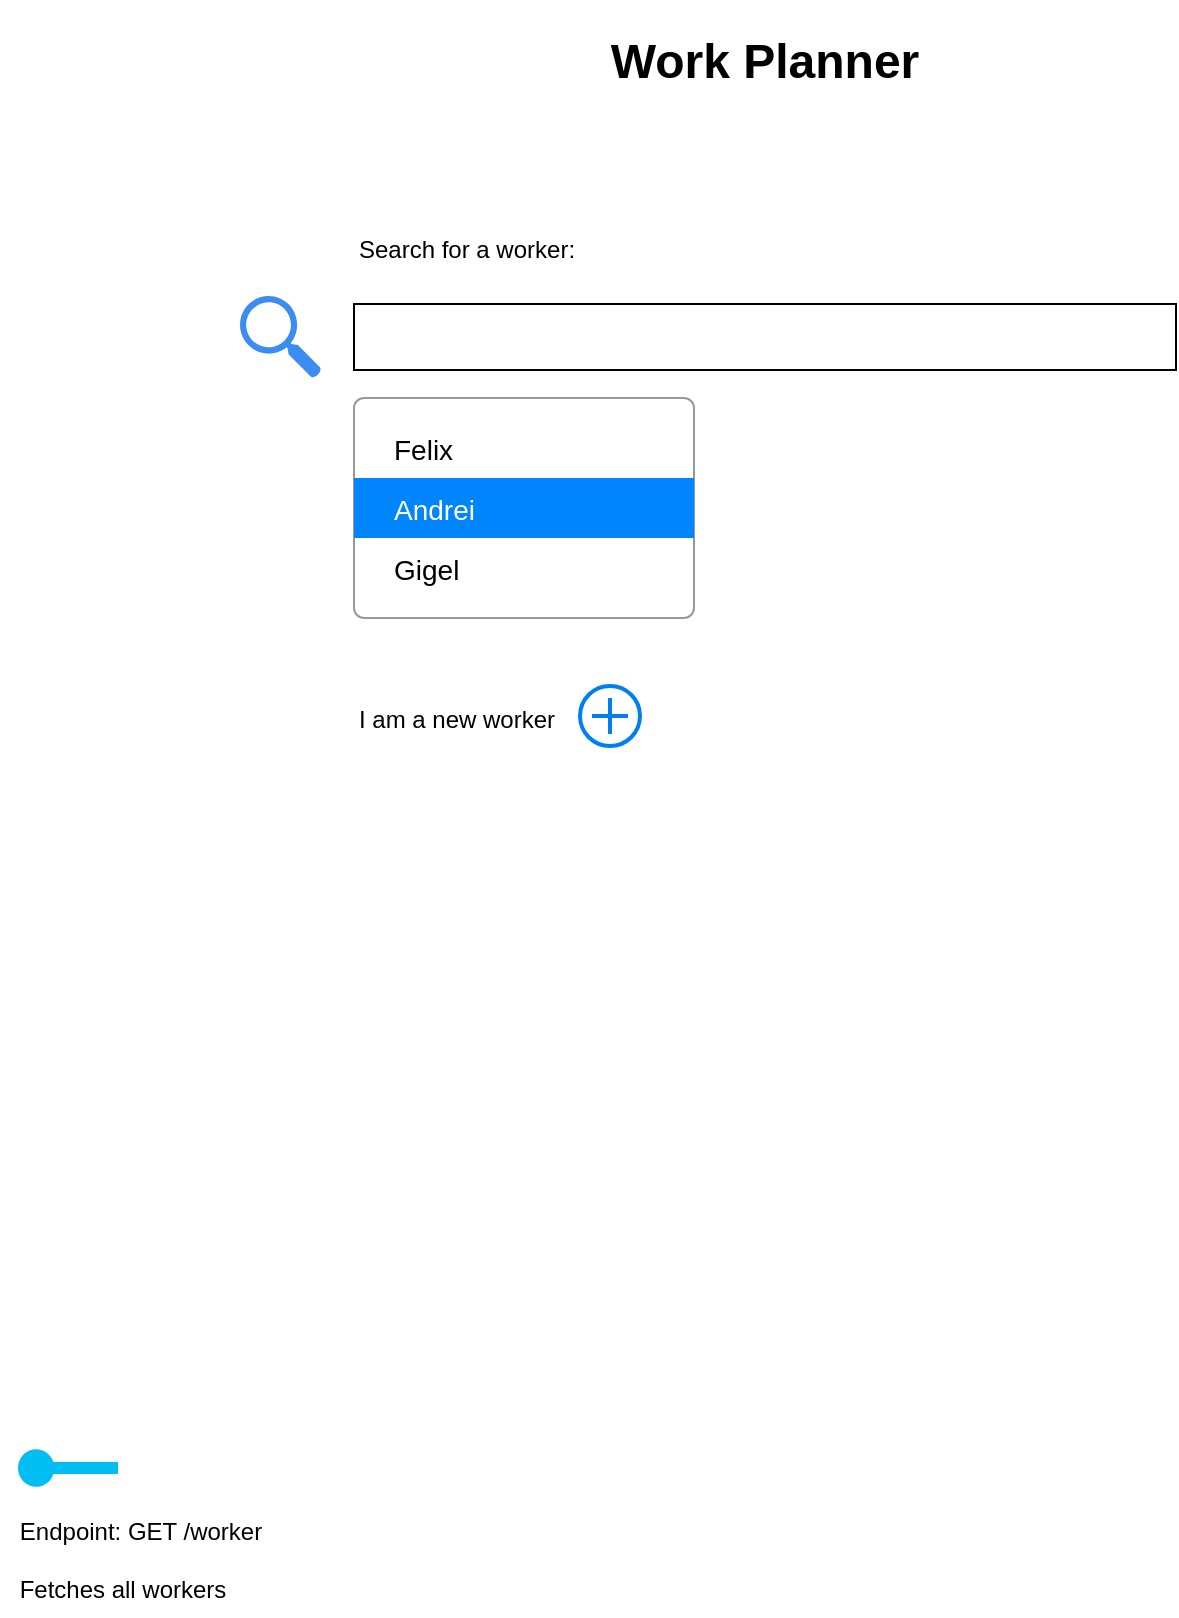 <mxfile version="20.0.4" type="device" pages="5"><diagram id="O8aIJI8aenVIhAp9Pqws" name="Home Page"><mxGraphModel dx="1238" dy="993" grid="0" gridSize="10" guides="1" tooltips="1" connect="1" arrows="1" fold="1" page="1" pageScale="1" pageWidth="827" pageHeight="1169" math="0" shadow="0"><root><mxCell id="0"/><mxCell id="1" parent="0"/><mxCell id="Wv6ZtVsr7M0tVntzDzRn-1" value="&lt;h1&gt;Work Planner&lt;/h1&gt;" style="text;html=1;strokeColor=none;fillColor=none;align=center;verticalAlign=middle;whiteSpace=wrap;rounded=0;" vertex="1" parent="1"><mxGeometry x="272" y="52" width="283" height="30" as="geometry"/></mxCell><mxCell id="Wv6ZtVsr7M0tVntzDzRn-2" value="" style="rounded=0;whiteSpace=wrap;html=1;" vertex="1" parent="1"><mxGeometry x="208" y="188" width="411" height="33" as="geometry"/></mxCell><mxCell id="Wv6ZtVsr7M0tVntzDzRn-3" value="" style="sketch=0;html=1;aspect=fixed;strokeColor=none;shadow=0;align=center;verticalAlign=top;fillColor=#3B8DF1;shape=mxgraph.gcp2.search" vertex="1" parent="1"><mxGeometry x="151" y="184" width="40.59" height="41" as="geometry"/></mxCell><mxCell id="Wv6ZtVsr7M0tVntzDzRn-4" value="Search for a worker:" style="text;html=1;align=center;verticalAlign=middle;resizable=0;points=[];autosize=1;strokeColor=none;fillColor=none;" vertex="1" parent="1"><mxGeometry x="201" y="148" width="126" height="26" as="geometry"/></mxCell><mxCell id="Wv6ZtVsr7M0tVntzDzRn-5" value="" style="html=1;shadow=0;dashed=0;shape=mxgraph.bootstrap.rrect;rSize=5;fillColor=#ffffff;strokeColor=#999999;" vertex="1" parent="1"><mxGeometry x="208" y="235" width="170" height="110" as="geometry"/></mxCell><mxCell id="Wv6ZtVsr7M0tVntzDzRn-6" value="Felix" style="fillColor=none;strokeColor=none;align=left;spacing=20;fontSize=14;" vertex="1" parent="Wv6ZtVsr7M0tVntzDzRn-5"><mxGeometry width="170" height="30" relative="1" as="geometry"><mxPoint y="10" as="offset"/></mxGeometry></mxCell><mxCell id="Wv6ZtVsr7M0tVntzDzRn-7" value="Andrei" style="fillColor=#0085FC;strokeColor=none;fontColor=#ffffff;align=left;spacing=20;fontSize=14;sketch=0;" vertex="1" parent="Wv6ZtVsr7M0tVntzDzRn-5"><mxGeometry width="170" height="30" relative="1" as="geometry"><mxPoint y="40" as="offset"/></mxGeometry></mxCell><mxCell id="Wv6ZtVsr7M0tVntzDzRn-8" value="Gigel" style="fillColor=none;strokeColor=none;align=left;spacing=20;fontSize=14;" vertex="1" parent="Wv6ZtVsr7M0tVntzDzRn-5"><mxGeometry width="170" height="30" relative="1" as="geometry"><mxPoint y="70" as="offset"/></mxGeometry></mxCell><mxCell id="Wv6ZtVsr7M0tVntzDzRn-10" value="" style="html=1;verticalLabelPosition=bottom;align=center;labelBackgroundColor=#ffffff;verticalAlign=top;strokeWidth=2;strokeColor=#0080F0;shadow=0;dashed=0;shape=mxgraph.ios7.icons.add;" vertex="1" parent="1"><mxGeometry x="321" y="379" width="30" height="30" as="geometry"/></mxCell><mxCell id="Wv6ZtVsr7M0tVntzDzRn-11" value="I am a new worker" style="text;html=1;align=center;verticalAlign=middle;resizable=0;points=[];autosize=1;strokeColor=none;fillColor=none;" vertex="1" parent="1"><mxGeometry x="201" y="383" width="116" height="26" as="geometry"/></mxCell><mxCell id="oMF5b0sWGnR4PeOxNmxo-1" value="" style="verticalLabelPosition=bottom;html=1;verticalAlign=top;align=center;strokeColor=none;fillColor=#00BEF2;shape=mxgraph.azure.service_endpoint;" vertex="1" parent="1"><mxGeometry x="40" y="760" width="50" height="20" as="geometry"/></mxCell><mxCell id="oMF5b0sWGnR4PeOxNmxo-2" value="Endpoint: GET /worker" style="text;html=1;align=center;verticalAlign=middle;resizable=0;points=[];autosize=1;strokeColor=none;fillColor=none;" vertex="1" parent="1"><mxGeometry x="31" y="789" width="139" height="26" as="geometry"/></mxCell><mxCell id="oMF5b0sWGnR4PeOxNmxo-3" value="Fetches all workers" style="text;html=1;align=center;verticalAlign=middle;resizable=0;points=[];autosize=1;strokeColor=none;fillColor=none;" vertex="1" parent="1"><mxGeometry x="31" y="818" width="121" height="26" as="geometry"/></mxCell></root></mxGraphModel></diagram><diagram id="4s0p8yhG_FgZTWLSunYA" name="Add Worker"><mxGraphModel dx="1238" dy="993" grid="0" gridSize="10" guides="1" tooltips="1" connect="1" arrows="1" fold="1" page="1" pageScale="1" pageWidth="827" pageHeight="1169" math="0" shadow="0"><root><mxCell id="0"/><mxCell id="1" parent="0"/><mxCell id="GEq-Y0VuUgmg2QJOHSoE-1" value="&lt;h1&gt;Add New Worker&lt;/h1&gt;" style="text;html=1;strokeColor=none;fillColor=none;align=center;verticalAlign=middle;whiteSpace=wrap;rounded=0;" vertex="1" parent="1"><mxGeometry x="272" y="45" width="283" height="30" as="geometry"/></mxCell><mxCell id="YBjkoQOj7oUKP8fborda-1" value="" style="rounded=0;whiteSpace=wrap;html=1;" vertex="1" parent="1"><mxGeometry x="271" y="162" width="284" height="32" as="geometry"/></mxCell><mxCell id="YBjkoQOj7oUKP8fborda-2" value="" style="rounded=0;whiteSpace=wrap;html=1;" vertex="1" parent="1"><mxGeometry x="271" y="252" width="284" height="32" as="geometry"/></mxCell><mxCell id="YBjkoQOj7oUKP8fborda-3" value="" style="rounded=0;whiteSpace=wrap;html=1;" vertex="1" parent="1"><mxGeometry x="271" y="332" width="284" height="32" as="geometry"/></mxCell><mxCell id="YBjkoQOj7oUKP8fborda-4" value="Worker Name:" style="text;html=1;align=center;verticalAlign=middle;resizable=0;points=[];autosize=1;strokeColor=none;fillColor=none;" vertex="1" parent="1"><mxGeometry x="144" y="168" width="95" height="26" as="geometry"/></mxCell><mxCell id="YBjkoQOj7oUKP8fborda-5" value="Password:" style="text;html=1;align=center;verticalAlign=middle;resizable=0;points=[];autosize=1;strokeColor=none;fillColor=none;" vertex="1" parent="1"><mxGeometry x="143" y="250" width="74" height="26" as="geometry"/></mxCell><mxCell id="YBjkoQOj7oUKP8fborda-6" value="Confirm Password:" style="text;html=1;align=center;verticalAlign=middle;resizable=0;points=[];autosize=1;strokeColor=none;fillColor=none;" vertex="1" parent="1"><mxGeometry x="132.5" y="332" width="119" height="26" as="geometry"/></mxCell><mxCell id="YBjkoQOj7oUKP8fborda-7" value="Submit" style="rounded=1;fillColor=#0057D8;strokeColor=none;html=1;fontColor=#ffffff;align=center;verticalAlign=middle;fontStyle=0;fontSize=12;sketch=0;" vertex="1" parent="1"><mxGeometry x="469" y="416" width="86" height="33" as="geometry"/></mxCell><mxCell id="YBjkoQOj7oUKP8fborda-8" value="Cancel" style="rounded=1;align=center;fillColor=#F1F2F4;strokeColor=none;html=1;fontColor=#596780;fontSize=12;sketch=0;" vertex="1" parent="1"><mxGeometry x="385" y="416" width="55" height="33" as="geometry"/></mxCell><mxCell id="YBjkoQOj7oUKP8fborda-9" value="" style="html=1;shadow=0;dashed=0;shape=mxgraph.atlassian.close;fillColor=#BA3200;strokeColor=none;html=1;sketch=0;" vertex="1" parent="1"><mxGeometry x="360" y="425" width="14" height="14" as="geometry"/></mxCell><mxCell id="CUB4zSi95Mjd7YXPC5_E-1" value="" style="verticalLabelPosition=bottom;html=1;verticalAlign=top;align=center;strokeColor=none;fillColor=#00BEF2;shape=mxgraph.azure.service_endpoint;" vertex="1" parent="1"><mxGeometry x="43" y="537" width="50" height="20" as="geometry"/></mxCell><mxCell id="CUB4zSi95Mjd7YXPC5_E-2" value="Endpoint: POST /register" style="text;html=1;align=center;verticalAlign=middle;resizable=0;points=[];autosize=1;strokeColor=none;fillColor=none;" vertex="1" parent="1"><mxGeometry x="33" y="566" width="151" height="26" as="geometry"/></mxCell><mxCell id="CUB4zSi95Mjd7YXPC5_E-3" value="Create a new Worker" style="text;html=1;align=center;verticalAlign=middle;resizable=0;points=[];autosize=1;strokeColor=none;fillColor=none;" vertex="1" parent="1"><mxGeometry x="34" y="595" width="131" height="26" as="geometry"/></mxCell><mxCell id="CUB4zSi95Mjd7YXPC5_E-4" value="" style="dashed=0;outlineConnect=0;html=1;align=center;labelPosition=center;verticalLabelPosition=bottom;verticalAlign=top;shape=mxgraph.webicons.json;gradientColor=#DFDEDE" vertex="1" parent="1"><mxGeometry x="40" y="625" width="66" height="64" as="geometry"/></mxCell><mxCell id="CUB4zSi95Mjd7YXPC5_E-5" value="{&lt;br&gt;&quot;name&quot;&lt;br&gt;&quot;password&quot;&lt;br&gt;}" style="text;html=1;align=center;verticalAlign=middle;resizable=0;points=[];autosize=1;strokeColor=none;fillColor=none;" vertex="1" parent="1"><mxGeometry x="115" y="625" width="78" height="68" as="geometry"/></mxCell></root></mxGraphModel></diagram><diagram id="qDTN2x2utrVC7CYU1NZd" name="Login"><mxGraphModel dx="1238" dy="993" grid="0" gridSize="10" guides="1" tooltips="1" connect="1" arrows="1" fold="1" page="1" pageScale="1" pageWidth="827" pageHeight="1169" math="0" shadow="0"><root><mxCell id="0"/><mxCell id="1" parent="0"/><mxCell id="NrNxnD65XcUt9QfkC4Ko-1" value="&lt;h1&gt;Login&lt;/h1&gt;" style="text;html=1;strokeColor=none;fillColor=none;align=center;verticalAlign=middle;whiteSpace=wrap;rounded=0;" vertex="1" parent="1"><mxGeometry x="272" y="45" width="283" height="30" as="geometry"/></mxCell><mxCell id="I8ipBgZOmUOXTpUdZcKV-2" value="" style="rounded=0;whiteSpace=wrap;html=1;" vertex="1" parent="1"><mxGeometry x="271" y="252" width="284" height="32" as="geometry"/></mxCell><mxCell id="I8ipBgZOmUOXTpUdZcKV-3" value="Worker Name:" style="text;html=1;align=center;verticalAlign=middle;resizable=0;points=[];autosize=1;strokeColor=none;fillColor=none;" vertex="1" parent="1"><mxGeometry x="144" y="168" width="95" height="26" as="geometry"/></mxCell><mxCell id="I8ipBgZOmUOXTpUdZcKV-4" value="Password:" style="text;html=1;align=center;verticalAlign=middle;resizable=0;points=[];autosize=1;strokeColor=none;fillColor=none;" vertex="1" parent="1"><mxGeometry x="143" y="250" width="74" height="26" as="geometry"/></mxCell><mxCell id="I8ipBgZOmUOXTpUdZcKV-6" style="edgeStyle=orthogonalEdgeStyle;rounded=0;orthogonalLoop=1;jettySize=auto;html=1;" edge="1" parent="1" source="I8ipBgZOmUOXTpUdZcKV-5"><mxGeometry relative="1" as="geometry"><mxPoint x="560" y="181" as="targetPoint"/></mxGeometry></mxCell><mxCell id="I8ipBgZOmUOXTpUdZcKV-5" value="Felix" style="rounded=1;fillColor=#0057D8;strokeColor=none;html=1;fontColor=#ffffff;align=center;verticalAlign=middle;fontStyle=0;fontSize=12;sketch=0;" vertex="1" parent="1"><mxGeometry x="272" y="164.5" width="86" height="33" as="geometry"/></mxCell><mxCell id="I8ipBgZOmUOXTpUdZcKV-7" value="Selected from Home Page" style="text;html=1;align=center;verticalAlign=middle;resizable=0;points=[];autosize=1;strokeColor=none;fillColor=none;" vertex="1" parent="1"><mxGeometry x="571" y="168" width="159" height="26" as="geometry"/></mxCell><mxCell id="A-evbb39V_PE_g86szpT-1" value="Submit" style="rounded=1;fillColor=#0057D8;strokeColor=none;html=1;fontColor=#ffffff;align=center;verticalAlign=middle;fontStyle=0;fontSize=12;sketch=0;" vertex="1" parent="1"><mxGeometry x="469" y="326" width="86" height="33" as="geometry"/></mxCell><mxCell id="A-evbb39V_PE_g86szpT-2" value="Cancel" style="rounded=1;align=center;fillColor=#F1F2F4;strokeColor=none;html=1;fontColor=#596780;fontSize=12;sketch=0;" vertex="1" parent="1"><mxGeometry x="385" y="326" width="55" height="33" as="geometry"/></mxCell><mxCell id="A-evbb39V_PE_g86szpT-3" value="" style="html=1;shadow=0;dashed=0;shape=mxgraph.atlassian.close;fillColor=#BA3200;strokeColor=none;html=1;sketch=0;" vertex="1" parent="1"><mxGeometry x="360" y="335" width="14" height="14" as="geometry"/></mxCell><mxCell id="U6Fw4KwaKVHEfHMkPRWW-1" value="" style="verticalLabelPosition=bottom;html=1;verticalAlign=top;align=center;strokeColor=none;fillColor=#00BEF2;shape=mxgraph.azure.service_endpoint;" vertex="1" parent="1"><mxGeometry x="43" y="537" width="50" height="20" as="geometry"/></mxCell><mxCell id="U6Fw4KwaKVHEfHMkPRWW-2" value="Endpoint: POST /login" style="text;html=1;align=center;verticalAlign=middle;resizable=0;points=[];autosize=1;strokeColor=none;fillColor=none;" vertex="1" parent="1"><mxGeometry x="40" y="566" width="137" height="26" as="geometry"/></mxCell><mxCell id="U6Fw4KwaKVHEfHMkPRWW-3" value="Logs in a Worker" style="text;html=1;align=center;verticalAlign=middle;resizable=0;points=[];autosize=1;strokeColor=none;fillColor=none;" vertex="1" parent="1"><mxGeometry x="40" y="595" width="109" height="26" as="geometry"/></mxCell><mxCell id="U6Fw4KwaKVHEfHMkPRWW-4" value="" style="dashed=0;outlineConnect=0;html=1;align=center;labelPosition=center;verticalLabelPosition=bottom;verticalAlign=top;shape=mxgraph.webicons.json;gradientColor=#DFDEDE" vertex="1" parent="1"><mxGeometry x="40" y="625" width="66" height="64" as="geometry"/></mxCell><mxCell id="U6Fw4KwaKVHEfHMkPRWW-5" value="{&lt;br&gt;&quot;worker_id&quot;&lt;br&gt;&quot;password&quot;&lt;br&gt;}" style="text;html=1;align=center;verticalAlign=middle;resizable=0;points=[];autosize=1;strokeColor=none;fillColor=none;" vertex="1" parent="1"><mxGeometry x="115" y="625" width="79" height="68" as="geometry"/></mxCell></root></mxGraphModel></diagram><diagram id="yTdWl0MQbjzuyHqNiDGE" name="Planner"><mxGraphModel dx="2065" dy="993" grid="0" gridSize="10" guides="1" tooltips="1" connect="1" arrows="1" fold="1" page="1" pageScale="1" pageWidth="827" pageHeight="1169" math="0" shadow="0"><root><mxCell id="0"/><mxCell id="1" parent="0"/><mxCell id="m32CkfhmFBJB2r7jBQ8_-1" value="&lt;h1&gt;Work Planner&lt;/h1&gt;" style="text;html=1;strokeColor=none;fillColor=none;align=center;verticalAlign=middle;whiteSpace=wrap;rounded=0;" vertex="1" parent="1"><mxGeometry x="272" y="45" width="283" height="30" as="geometry"/></mxCell><mxCell id="m32CkfhmFBJB2r7jBQ8_-2" value="Monday" style="swimlane;fillColor=none;" vertex="1" parent="1"><mxGeometry x="-133" y="217" width="200" height="657" as="geometry"/></mxCell><mxCell id="m32CkfhmFBJB2r7jBQ8_-3" value="Cannot Add" style="whiteSpace=wrap;html=1;aspect=fixed;" vertex="1" parent="m32CkfhmFBJB2r7jBQ8_-2"><mxGeometry x="13" y="40" width="170" height="170" as="geometry"/></mxCell><mxCell id="m32CkfhmFBJB2r7jBQ8_-4" value="Existing Shift" style="whiteSpace=wrap;html=1;aspect=fixed;fillColor=#d5e8d4;strokeColor=#82b366;" vertex="1" parent="m32CkfhmFBJB2r7jBQ8_-2"><mxGeometry x="15" y="232" width="170" height="170" as="geometry"/></mxCell><mxCell id="m32CkfhmFBJB2r7jBQ8_-5" value="Cannot Add" style="whiteSpace=wrap;html=1;aspect=fixed;fillColor=none;" vertex="1" parent="m32CkfhmFBJB2r7jBQ8_-2"><mxGeometry x="15" y="434" width="170" height="170" as="geometry"/></mxCell><mxCell id="m32CkfhmFBJB2r7jBQ8_-6" value="00" style="text;html=1;align=center;verticalAlign=middle;resizable=0;points=[];autosize=1;strokeColor=none;fillColor=none;" vertex="1" parent="m32CkfhmFBJB2r7jBQ8_-2"><mxGeometry x="84.5" y="18" width="31" height="26" as="geometry"/></mxCell><mxCell id="m32CkfhmFBJB2r7jBQ8_-7" value="08" style="text;html=1;align=center;verticalAlign=middle;resizable=0;points=[];autosize=1;strokeColor=none;fillColor=none;" vertex="1" parent="m32CkfhmFBJB2r7jBQ8_-2"><mxGeometry x="84.5" y="208" width="31" height="26" as="geometry"/></mxCell><mxCell id="m32CkfhmFBJB2r7jBQ8_-8" value="16" style="text;html=1;align=center;verticalAlign=middle;resizable=0;points=[];autosize=1;strokeColor=none;fillColor=none;" vertex="1" parent="m32CkfhmFBJB2r7jBQ8_-2"><mxGeometry x="84.5" y="405" width="31" height="26" as="geometry"/></mxCell><mxCell id="m32CkfhmFBJB2r7jBQ8_-9" value="24" style="text;html=1;align=center;verticalAlign=middle;resizable=0;points=[];autosize=1;strokeColor=none;fillColor=none;" vertex="1" parent="m32CkfhmFBJB2r7jBQ8_-2"><mxGeometry x="84.5" y="613" width="31" height="26" as="geometry"/></mxCell><mxCell id="7IidJYKOYLx-BYTl5T75-3" value="" style="verticalLabelPosition=bottom;verticalAlign=top;html=1;shadow=0;dashed=0;strokeWidth=1;shape=mxgraph.ios.iDeleteIcon;fillColor=#e8878E;fillColor2=#BD1421;strokeColor=#ffffff;sketch=0;" vertex="1" parent="m32CkfhmFBJB2r7jBQ8_-2"><mxGeometry x="157" y="376" width="15" height="15" as="geometry"/></mxCell><mxCell id="7IidJYKOYLx-BYTl5T75-4" value="Delete" style="text;html=1;align=center;verticalAlign=middle;resizable=0;points=[];autosize=1;strokeColor=none;fillColor=none;" vertex="1" parent="m32CkfhmFBJB2r7jBQ8_-2"><mxGeometry x="98" y="370.5" width="53" height="26" as="geometry"/></mxCell><mxCell id="tKCZzBTa8fWrL13ilmec-7" value="Edit Existing Shift" style="html=1;verticalLabelPosition=bottom;align=center;labelBackgroundColor=#ffffff;verticalAlign=top;strokeWidth=2;strokeColor=#0080F0;shadow=0;dashed=0;shape=mxgraph.ios7.icons.edit;fillColor=none;" vertex="1" parent="m32CkfhmFBJB2r7jBQ8_-2"><mxGeometry x="86.1" y="141" width="29.4" height="29.4" as="geometry"/></mxCell><mxCell id="tKCZzBTa8fWrL13ilmec-8" value="Edit Existing Shift" style="html=1;verticalLabelPosition=bottom;align=center;labelBackgroundColor=#ffffff;verticalAlign=top;strokeWidth=2;strokeColor=#0080F0;shadow=0;dashed=0;shape=mxgraph.ios7.icons.edit;fillColor=none;" vertex="1" parent="m32CkfhmFBJB2r7jBQ8_-2"><mxGeometry x="86.1" y="539" width="29.4" height="29.4" as="geometry"/></mxCell><mxCell id="m32CkfhmFBJB2r7jBQ8_-10" value="Tuesday" style="swimlane;fillColor=none;" vertex="1" parent="1"><mxGeometry x="92" y="217" width="200" height="657" as="geometry"/></mxCell><mxCell id="m32CkfhmFBJB2r7jBQ8_-11" value="" style="whiteSpace=wrap;html=1;aspect=fixed;fillColor=none;" vertex="1" parent="m32CkfhmFBJB2r7jBQ8_-10"><mxGeometry x="13" y="40" width="170" height="170" as="geometry"/></mxCell><mxCell id="m32CkfhmFBJB2r7jBQ8_-12" value="" style="whiteSpace=wrap;html=1;aspect=fixed;fillColor=none;" vertex="1" parent="m32CkfhmFBJB2r7jBQ8_-10"><mxGeometry x="15" y="232" width="170" height="170" as="geometry"/></mxCell><mxCell id="m32CkfhmFBJB2r7jBQ8_-13" value="" style="whiteSpace=wrap;html=1;aspect=fixed;fillColor=none;" vertex="1" parent="m32CkfhmFBJB2r7jBQ8_-10"><mxGeometry x="15" y="434" width="170" height="170" as="geometry"/></mxCell><mxCell id="m32CkfhmFBJB2r7jBQ8_-14" value="00" style="text;html=1;align=center;verticalAlign=middle;resizable=0;points=[];autosize=1;strokeColor=none;fillColor=none;" vertex="1" parent="m32CkfhmFBJB2r7jBQ8_-10"><mxGeometry x="84.5" y="18" width="31" height="26" as="geometry"/></mxCell><mxCell id="m32CkfhmFBJB2r7jBQ8_-15" value="08" style="text;html=1;align=center;verticalAlign=middle;resizable=0;points=[];autosize=1;strokeColor=none;fillColor=none;" vertex="1" parent="m32CkfhmFBJB2r7jBQ8_-10"><mxGeometry x="84.5" y="208" width="31" height="26" as="geometry"/></mxCell><mxCell id="m32CkfhmFBJB2r7jBQ8_-16" value="16" style="text;html=1;align=center;verticalAlign=middle;resizable=0;points=[];autosize=1;strokeColor=none;fillColor=none;" vertex="1" parent="m32CkfhmFBJB2r7jBQ8_-10"><mxGeometry x="84.5" y="405" width="31" height="26" as="geometry"/></mxCell><mxCell id="m32CkfhmFBJB2r7jBQ8_-17" value="24" style="text;html=1;align=center;verticalAlign=middle;resizable=0;points=[];autosize=1;strokeColor=none;fillColor=none;" vertex="1" parent="m32CkfhmFBJB2r7jBQ8_-10"><mxGeometry x="84.5" y="613" width="31" height="26" as="geometry"/></mxCell><mxCell id="7IidJYKOYLx-BYTl5T75-5" value="Add Shift" style="html=1;verticalLabelPosition=bottom;align=center;labelBackgroundColor=#ffffff;verticalAlign=top;strokeWidth=2;strokeColor=#0080F0;shadow=0;dashed=0;shape=mxgraph.ios7.icons.add;fillColor=none;" vertex="1" parent="m32CkfhmFBJB2r7jBQ8_-10"><mxGeometry x="83" y="101" width="30" height="30" as="geometry"/></mxCell><mxCell id="7IidJYKOYLx-BYTl5T75-6" value="Add Shift" style="html=1;verticalLabelPosition=bottom;align=center;labelBackgroundColor=#ffffff;verticalAlign=top;strokeWidth=2;strokeColor=#0080F0;shadow=0;dashed=0;shape=mxgraph.ios7.icons.add;fillColor=none;" vertex="1" parent="m32CkfhmFBJB2r7jBQ8_-10"><mxGeometry x="85.5" y="294" width="30" height="30" as="geometry"/></mxCell><mxCell id="7IidJYKOYLx-BYTl5T75-7" value="Add Shift" style="html=1;verticalLabelPosition=bottom;align=center;labelBackgroundColor=#ffffff;verticalAlign=top;strokeWidth=2;strokeColor=#0080F0;shadow=0;dashed=0;shape=mxgraph.ios7.icons.add;fillColor=none;" vertex="1" parent="m32CkfhmFBJB2r7jBQ8_-10"><mxGeometry x="85" y="504" width="30" height="30" as="geometry"/></mxCell><mxCell id="m32CkfhmFBJB2r7jBQ8_-18" value="Wednesday" style="swimlane;fillColor=none;" vertex="1" parent="1"><mxGeometry x="314" y="215" width="200" height="657" as="geometry"/></mxCell><mxCell id="m32CkfhmFBJB2r7jBQ8_-19" value="" style="whiteSpace=wrap;html=1;aspect=fixed;fillColor=none;" vertex="1" parent="m32CkfhmFBJB2r7jBQ8_-18"><mxGeometry x="13" y="40" width="170" height="170" as="geometry"/></mxCell><mxCell id="m32CkfhmFBJB2r7jBQ8_-20" value="" style="whiteSpace=wrap;html=1;aspect=fixed;fillColor=none;" vertex="1" parent="m32CkfhmFBJB2r7jBQ8_-18"><mxGeometry x="15" y="232" width="170" height="170" as="geometry"/></mxCell><mxCell id="m32CkfhmFBJB2r7jBQ8_-21" value="" style="whiteSpace=wrap;html=1;aspect=fixed;fillColor=none;" vertex="1" parent="m32CkfhmFBJB2r7jBQ8_-18"><mxGeometry x="15" y="434" width="170" height="170" as="geometry"/></mxCell><mxCell id="m32CkfhmFBJB2r7jBQ8_-22" value="00" style="text;html=1;align=center;verticalAlign=middle;resizable=0;points=[];autosize=1;strokeColor=none;fillColor=none;" vertex="1" parent="m32CkfhmFBJB2r7jBQ8_-18"><mxGeometry x="84.5" y="18" width="31" height="26" as="geometry"/></mxCell><mxCell id="m32CkfhmFBJB2r7jBQ8_-23" value="08" style="text;html=1;align=center;verticalAlign=middle;resizable=0;points=[];autosize=1;strokeColor=none;fillColor=none;" vertex="1" parent="m32CkfhmFBJB2r7jBQ8_-18"><mxGeometry x="84.5" y="208" width="31" height="26" as="geometry"/></mxCell><mxCell id="m32CkfhmFBJB2r7jBQ8_-24" value="16" style="text;html=1;align=center;verticalAlign=middle;resizable=0;points=[];autosize=1;strokeColor=none;fillColor=none;" vertex="1" parent="m32CkfhmFBJB2r7jBQ8_-18"><mxGeometry x="84.5" y="405" width="31" height="26" as="geometry"/></mxCell><mxCell id="m32CkfhmFBJB2r7jBQ8_-25" value="24" style="text;html=1;align=center;verticalAlign=middle;resizable=0;points=[];autosize=1;strokeColor=none;fillColor=none;" vertex="1" parent="m32CkfhmFBJB2r7jBQ8_-18"><mxGeometry x="84.5" y="613" width="31" height="26" as="geometry"/></mxCell><mxCell id="7IidJYKOYLx-BYTl5T75-8" value="Add Shift" style="html=1;verticalLabelPosition=bottom;align=center;labelBackgroundColor=#ffffff;verticalAlign=top;strokeWidth=2;strokeColor=#0080F0;shadow=0;dashed=0;shape=mxgraph.ios7.icons.add;fillColor=none;" vertex="1" parent="m32CkfhmFBJB2r7jBQ8_-18"><mxGeometry x="85" y="102" width="30" height="30" as="geometry"/></mxCell><mxCell id="7IidJYKOYLx-BYTl5T75-9" value="Add Shift" style="html=1;verticalLabelPosition=bottom;align=center;labelBackgroundColor=#ffffff;verticalAlign=top;strokeWidth=2;strokeColor=#0080F0;shadow=0;dashed=0;shape=mxgraph.ios7.icons.add;fillColor=none;" vertex="1" parent="m32CkfhmFBJB2r7jBQ8_-18"><mxGeometry x="85" y="291" width="30" height="30" as="geometry"/></mxCell><mxCell id="7IidJYKOYLx-BYTl5T75-10" value="Add Shift" style="html=1;verticalLabelPosition=bottom;align=center;labelBackgroundColor=#ffffff;verticalAlign=top;strokeWidth=2;strokeColor=#0080F0;shadow=0;dashed=0;shape=mxgraph.ios7.icons.add;fillColor=none;" vertex="1" parent="m32CkfhmFBJB2r7jBQ8_-18"><mxGeometry x="85" y="507" width="30" height="30" as="geometry"/></mxCell><mxCell id="m32CkfhmFBJB2r7jBQ8_-26" value="Thursday" style="swimlane;fillColor=none;" vertex="1" parent="1"><mxGeometry x="536" y="215" width="200" height="657" as="geometry"/></mxCell><mxCell id="m32CkfhmFBJB2r7jBQ8_-27" value="" style="whiteSpace=wrap;html=1;aspect=fixed;fillColor=none;" vertex="1" parent="m32CkfhmFBJB2r7jBQ8_-26"><mxGeometry x="13" y="40" width="170" height="170" as="geometry"/></mxCell><mxCell id="m32CkfhmFBJB2r7jBQ8_-28" value="" style="whiteSpace=wrap;html=1;aspect=fixed;fillColor=none;" vertex="1" parent="m32CkfhmFBJB2r7jBQ8_-26"><mxGeometry x="15" y="232" width="170" height="170" as="geometry"/></mxCell><mxCell id="m32CkfhmFBJB2r7jBQ8_-29" value="" style="whiteSpace=wrap;html=1;aspect=fixed;fillColor=none;" vertex="1" parent="m32CkfhmFBJB2r7jBQ8_-26"><mxGeometry x="15" y="434" width="170" height="170" as="geometry"/></mxCell><mxCell id="m32CkfhmFBJB2r7jBQ8_-30" value="00" style="text;html=1;align=center;verticalAlign=middle;resizable=0;points=[];autosize=1;strokeColor=none;fillColor=none;" vertex="1" parent="m32CkfhmFBJB2r7jBQ8_-26"><mxGeometry x="84.5" y="18" width="31" height="26" as="geometry"/></mxCell><mxCell id="m32CkfhmFBJB2r7jBQ8_-31" value="08" style="text;html=1;align=center;verticalAlign=middle;resizable=0;points=[];autosize=1;strokeColor=none;fillColor=none;" vertex="1" parent="m32CkfhmFBJB2r7jBQ8_-26"><mxGeometry x="84.5" y="208" width="31" height="26" as="geometry"/></mxCell><mxCell id="m32CkfhmFBJB2r7jBQ8_-32" value="16" style="text;html=1;align=center;verticalAlign=middle;resizable=0;points=[];autosize=1;strokeColor=none;fillColor=none;" vertex="1" parent="m32CkfhmFBJB2r7jBQ8_-26"><mxGeometry x="84.5" y="405" width="31" height="26" as="geometry"/></mxCell><mxCell id="m32CkfhmFBJB2r7jBQ8_-33" value="24" style="text;html=1;align=center;verticalAlign=middle;resizable=0;points=[];autosize=1;strokeColor=none;fillColor=none;" vertex="1" parent="m32CkfhmFBJB2r7jBQ8_-26"><mxGeometry x="84.5" y="613" width="31" height="26" as="geometry"/></mxCell><mxCell id="7IidJYKOYLx-BYTl5T75-11" value="Add Shift" style="html=1;verticalLabelPosition=bottom;align=center;labelBackgroundColor=#ffffff;verticalAlign=top;strokeWidth=2;strokeColor=#0080F0;shadow=0;dashed=0;shape=mxgraph.ios7.icons.add;fillColor=none;" vertex="1" parent="m32CkfhmFBJB2r7jBQ8_-26"><mxGeometry x="85" y="101" width="30" height="30" as="geometry"/></mxCell><mxCell id="7IidJYKOYLx-BYTl5T75-12" value="Add Shift" style="html=1;verticalLabelPosition=bottom;align=center;labelBackgroundColor=#ffffff;verticalAlign=top;strokeWidth=2;strokeColor=#0080F0;shadow=0;dashed=0;shape=mxgraph.ios7.icons.add;fillColor=none;" vertex="1" parent="m32CkfhmFBJB2r7jBQ8_-26"><mxGeometry x="85.5" y="292" width="30" height="30" as="geometry"/></mxCell><mxCell id="7IidJYKOYLx-BYTl5T75-13" value="Add Shift" style="html=1;verticalLabelPosition=bottom;align=center;labelBackgroundColor=#ffffff;verticalAlign=top;strokeWidth=2;strokeColor=#0080F0;shadow=0;dashed=0;shape=mxgraph.ios7.icons.add;fillColor=none;" vertex="1" parent="m32CkfhmFBJB2r7jBQ8_-26"><mxGeometry x="83" y="504" width="30" height="30" as="geometry"/></mxCell><mxCell id="m32CkfhmFBJB2r7jBQ8_-34" value="Friday" style="swimlane;fillColor=none;" vertex="1" parent="1"><mxGeometry x="758" y="213" width="200" height="657" as="geometry"/></mxCell><mxCell id="m32CkfhmFBJB2r7jBQ8_-35" value="" style="whiteSpace=wrap;html=1;aspect=fixed;fillColor=none;" vertex="1" parent="m32CkfhmFBJB2r7jBQ8_-34"><mxGeometry x="13" y="40" width="170" height="170" as="geometry"/></mxCell><mxCell id="m32CkfhmFBJB2r7jBQ8_-36" value="" style="whiteSpace=wrap;html=1;aspect=fixed;fillColor=none;" vertex="1" parent="m32CkfhmFBJB2r7jBQ8_-34"><mxGeometry x="15" y="232" width="170" height="170" as="geometry"/></mxCell><mxCell id="m32CkfhmFBJB2r7jBQ8_-37" value="" style="whiteSpace=wrap;html=1;aspect=fixed;fillColor=none;" vertex="1" parent="m32CkfhmFBJB2r7jBQ8_-34"><mxGeometry x="15" y="434" width="170" height="170" as="geometry"/></mxCell><mxCell id="m32CkfhmFBJB2r7jBQ8_-38" value="00" style="text;html=1;align=center;verticalAlign=middle;resizable=0;points=[];autosize=1;strokeColor=none;fillColor=none;" vertex="1" parent="m32CkfhmFBJB2r7jBQ8_-34"><mxGeometry x="84.5" y="18" width="31" height="26" as="geometry"/></mxCell><mxCell id="m32CkfhmFBJB2r7jBQ8_-39" value="08" style="text;html=1;align=center;verticalAlign=middle;resizable=0;points=[];autosize=1;strokeColor=none;fillColor=none;" vertex="1" parent="m32CkfhmFBJB2r7jBQ8_-34"><mxGeometry x="84.5" y="208" width="31" height="26" as="geometry"/></mxCell><mxCell id="m32CkfhmFBJB2r7jBQ8_-40" value="16" style="text;html=1;align=center;verticalAlign=middle;resizable=0;points=[];autosize=1;strokeColor=none;fillColor=none;" vertex="1" parent="m32CkfhmFBJB2r7jBQ8_-34"><mxGeometry x="84.5" y="405" width="31" height="26" as="geometry"/></mxCell><mxCell id="m32CkfhmFBJB2r7jBQ8_-41" value="24" style="text;html=1;align=center;verticalAlign=middle;resizable=0;points=[];autosize=1;strokeColor=none;fillColor=none;" vertex="1" parent="m32CkfhmFBJB2r7jBQ8_-34"><mxGeometry x="84.5" y="613" width="31" height="26" as="geometry"/></mxCell><mxCell id="7IidJYKOYLx-BYTl5T75-14" value="Add Shift" style="html=1;verticalLabelPosition=bottom;align=center;labelBackgroundColor=#ffffff;verticalAlign=top;strokeWidth=2;strokeColor=#0080F0;shadow=0;dashed=0;shape=mxgraph.ios7.icons.add;fillColor=none;" vertex="1" parent="m32CkfhmFBJB2r7jBQ8_-34"><mxGeometry x="83" y="97" width="30" height="30" as="geometry"/></mxCell><mxCell id="7IidJYKOYLx-BYTl5T75-15" value="Add Shift" style="html=1;verticalLabelPosition=bottom;align=center;labelBackgroundColor=#ffffff;verticalAlign=top;strokeWidth=2;strokeColor=#0080F0;shadow=0;dashed=0;shape=mxgraph.ios7.icons.add;fillColor=none;" vertex="1" parent="m32CkfhmFBJB2r7jBQ8_-34"><mxGeometry x="85" y="292" width="30" height="30" as="geometry"/></mxCell><mxCell id="7IidJYKOYLx-BYTl5T75-16" value="Add Shift" style="html=1;verticalLabelPosition=bottom;align=center;labelBackgroundColor=#ffffff;verticalAlign=top;strokeWidth=2;strokeColor=#0080F0;shadow=0;dashed=0;shape=mxgraph.ios7.icons.add;fillColor=none;" vertex="1" parent="m32CkfhmFBJB2r7jBQ8_-34"><mxGeometry x="85.5" y="497" width="30" height="30" as="geometry"/></mxCell><mxCell id="m32CkfhmFBJB2r7jBQ8_-42" value="Felix" style="rounded=1;fillColor=#0057D8;strokeColor=none;html=1;fontColor=#ffffff;align=center;verticalAlign=middle;fontStyle=0;fontSize=12;sketch=0;" vertex="1" parent="1"><mxGeometry x="-35" y="119.5" width="86" height="33" as="geometry"/></mxCell><mxCell id="m32CkfhmFBJB2r7jBQ8_-43" value="Worker Name:" style="text;html=1;align=center;verticalAlign=middle;resizable=0;points=[];autosize=1;strokeColor=none;fillColor=none;" vertex="1" parent="1"><mxGeometry x="-145" y="123" width="95" height="26" as="geometry"/></mxCell><mxCell id="hrTmMmdP2BCGLWaBag1j-1" value="" style="verticalLabelPosition=bottom;html=1;verticalAlign=top;align=center;strokeColor=none;fillColor=#00BEF2;shape=mxgraph.azure.service_endpoint;" vertex="1" parent="1"><mxGeometry x="-138" y="907" width="50" height="20" as="geometry"/></mxCell><mxCell id="hrTmMmdP2BCGLWaBag1j-2" value="Endpoint: GET /worker/:id/shift" style="text;html=1;align=center;verticalAlign=middle;resizable=0;points=[];autosize=1;strokeColor=none;fillColor=none;" vertex="1" parent="1"><mxGeometry x="-154" y="933" width="181" height="26" as="geometry"/></mxCell><mxCell id="hrTmMmdP2BCGLWaBag1j-3" value="Fetches all shifts for worker ID" style="text;html=1;align=center;verticalAlign=middle;resizable=0;points=[];autosize=1;strokeColor=none;fillColor=none;" vertex="1" parent="1"><mxGeometry x="-152.5" y="962" width="179" height="26" as="geometry"/></mxCell><mxCell id="UgUFgmhnGLOvHZvSsOa_-1" value="" style="verticalLabelPosition=bottom;html=1;verticalAlign=top;align=center;strokeColor=none;fillColor=#00BEF2;shape=mxgraph.azure.service_endpoint;" vertex="1" parent="1"><mxGeometry x="63" y="907" width="50" height="20" as="geometry"/></mxCell><mxCell id="UgUFgmhnGLOvHZvSsOa_-2" value="Endpoint: POST /worker/:id/shift" style="text;html=1;align=center;verticalAlign=middle;resizable=0;points=[];autosize=1;strokeColor=none;fillColor=none;" vertex="1" parent="1"><mxGeometry x="58" y="936" width="189" height="26" as="geometry"/></mxCell><mxCell id="UgUFgmhnGLOvHZvSsOa_-3" value="Adds a new shift for worker" style="text;html=1;align=center;verticalAlign=middle;resizable=0;points=[];autosize=1;strokeColor=none;fillColor=none;" vertex="1" parent="1"><mxGeometry x="60" y="962" width="163" height="26" as="geometry"/></mxCell><mxCell id="UgUFgmhnGLOvHZvSsOa_-4" value="" style="dashed=0;outlineConnect=0;html=1;align=center;labelPosition=center;verticalLabelPosition=bottom;verticalAlign=top;shape=mxgraph.webicons.json;gradientColor=#DFDEDE" vertex="1" parent="1"><mxGeometry x="60" y="995" width="66" height="64" as="geometry"/></mxCell><mxCell id="UgUFgmhnGLOvHZvSsOa_-5" value="{&lt;br&gt;&quot;day&quot;&lt;br&gt;&quot;time_slot&quot;&lt;br&gt;}" style="text;html=1;align=center;verticalAlign=middle;resizable=0;points=[];autosize=1;strokeColor=none;fillColor=none;" vertex="1" parent="1"><mxGeometry x="137" y="995" width="75" height="68" as="geometry"/></mxCell><mxCell id="tKCZzBTa8fWrL13ilmec-1" value="" style="verticalLabelPosition=bottom;html=1;verticalAlign=top;align=center;strokeColor=none;fillColor=#00BEF2;shape=mxgraph.azure.service_endpoint;" vertex="1" parent="1"><mxGeometry x="282" y="905" width="50" height="20" as="geometry"/></mxCell><mxCell id="tKCZzBTa8fWrL13ilmec-2" value="Endpoint: DELETE /worker/:id/shift/:id" style="text;html=1;align=center;verticalAlign=middle;resizable=0;points=[];autosize=1;strokeColor=none;fillColor=none;" vertex="1" parent="1"><mxGeometry x="270" y="936" width="219" height="26" as="geometry"/></mxCell><mxCell id="tKCZzBTa8fWrL13ilmec-3" value="Deletes the shit ID for that worker ID" style="text;html=1;align=center;verticalAlign=middle;resizable=0;points=[];autosize=1;strokeColor=none;fillColor=none;" vertex="1" parent="1"><mxGeometry x="272" y="959" width="211" height="26" as="geometry"/></mxCell><mxCell id="tKCZzBTa8fWrL13ilmec-9" value="" style="verticalLabelPosition=bottom;html=1;verticalAlign=top;align=center;strokeColor=none;fillColor=#00BEF2;shape=mxgraph.azure.service_endpoint;" vertex="1" parent="1"><mxGeometry x="527" y="902" width="50" height="20" as="geometry"/></mxCell><mxCell id="tKCZzBTa8fWrL13ilmec-10" value="Endpoint: PUT /worker/:id/shift/:id" style="text;html=1;align=center;verticalAlign=middle;resizable=0;points=[];autosize=1;strokeColor=none;fillColor=none;" vertex="1" parent="1"><mxGeometry x="519" y="931" width="196" height="26" as="geometry"/></mxCell><mxCell id="tKCZzBTa8fWrL13ilmec-11" value="Updates the time slot for a shift" style="text;html=1;align=center;verticalAlign=middle;resizable=0;points=[];autosize=1;strokeColor=none;fillColor=none;" vertex="1" parent="1"><mxGeometry x="519" y="957" width="183" height="26" as="geometry"/></mxCell><mxCell id="tKCZzBTa8fWrL13ilmec-12" value="" style="dashed=0;outlineConnect=0;html=1;align=center;labelPosition=center;verticalLabelPosition=bottom;verticalAlign=top;shape=mxgraph.webicons.json;gradientColor=#DFDEDE" vertex="1" parent="1"><mxGeometry x="524" y="990" width="66" height="64" as="geometry"/></mxCell><mxCell id="tKCZzBTa8fWrL13ilmec-13" value="{&lt;br&gt;&quot;day&quot;&lt;br&gt;&quot;time_slot&quot;&lt;br&gt;}" style="text;html=1;align=center;verticalAlign=middle;resizable=0;points=[];autosize=1;strokeColor=none;fillColor=none;" vertex="1" parent="1"><mxGeometry x="601" y="990" width="75" height="68" as="geometry"/></mxCell></root></mxGraphModel></diagram><diagram id="lcsfzCPGD8P0jC0AucCz" name="Data Model"><mxGraphModel dx="1238" dy="993" grid="0" gridSize="10" guides="1" tooltips="1" connect="1" arrows="1" fold="1" page="1" pageScale="1" pageWidth="827" pageHeight="1169" math="0" shadow="0"><root><mxCell id="0"/><mxCell id="1" parent="0"/><mxCell id="0XMkQ7ww2RvgFkuKxiEP-1" value="Worker" style="swimlane;fontStyle=0;childLayout=stackLayout;horizontal=1;startSize=26;fillColor=none;horizontalStack=0;resizeParent=1;resizeParentMax=0;resizeLast=0;collapsible=1;marginBottom=0;" vertex="1" parent="1"><mxGeometry x="50" y="132" width="140" height="104" as="geometry"/></mxCell><mxCell id="0XMkQ7ww2RvgFkuKxiEP-2" value="+ id: int" style="text;strokeColor=none;fillColor=none;align=left;verticalAlign=top;spacingLeft=4;spacingRight=4;overflow=hidden;rotatable=0;points=[[0,0.5],[1,0.5]];portConstraint=eastwest;" vertex="1" parent="0XMkQ7ww2RvgFkuKxiEP-1"><mxGeometry y="26" width="140" height="26" as="geometry"/></mxCell><mxCell id="0XMkQ7ww2RvgFkuKxiEP-3" value="+ name: varchar(255)" style="text;strokeColor=none;fillColor=none;align=left;verticalAlign=top;spacingLeft=4;spacingRight=4;overflow=hidden;rotatable=0;points=[[0,0.5],[1,0.5]];portConstraint=eastwest;" vertex="1" parent="0XMkQ7ww2RvgFkuKxiEP-1"><mxGeometry y="52" width="140" height="26" as="geometry"/></mxCell><mxCell id="0XMkQ7ww2RvgFkuKxiEP-4" value="+ password: SHA 256" style="text;strokeColor=none;fillColor=none;align=left;verticalAlign=top;spacingLeft=4;spacingRight=4;overflow=hidden;rotatable=0;points=[[0,0.5],[1,0.5]];portConstraint=eastwest;" vertex="1" parent="0XMkQ7ww2RvgFkuKxiEP-1"><mxGeometry y="78" width="140" height="26" as="geometry"/></mxCell><mxCell id="xpBFik7-q5xSPAMVih6j-1" value="Shift" style="swimlane;fontStyle=0;childLayout=stackLayout;horizontal=1;startSize=26;fillColor=none;horizontalStack=0;resizeParent=1;resizeParentMax=0;resizeLast=0;collapsible=1;marginBottom=0;" vertex="1" parent="1"><mxGeometry x="283" y="132" width="140" height="130" as="geometry"/></mxCell><mxCell id="xpBFik7-q5xSPAMVih6j-2" value="+ id: int" style="text;strokeColor=none;fillColor=none;align=left;verticalAlign=top;spacingLeft=4;spacingRight=4;overflow=hidden;rotatable=0;points=[[0,0.5],[1,0.5]];portConstraint=eastwest;" vertex="1" parent="xpBFik7-q5xSPAMVih6j-1"><mxGeometry y="26" width="140" height="26" as="geometry"/></mxCell><mxCell id="xpBFik7-q5xSPAMVih6j-3" value="+ worker_id: int, FK" style="text;strokeColor=none;fillColor=none;align=left;verticalAlign=top;spacingLeft=4;spacingRight=4;overflow=hidden;rotatable=0;points=[[0,0.5],[1,0.5]];portConstraint=eastwest;" vertex="1" parent="xpBFik7-q5xSPAMVih6j-1"><mxGeometry y="52" width="140" height="26" as="geometry"/></mxCell><mxCell id="xpBFik7-q5xSPAMVih6j-4" value="+ day: varchar(255)&#10;" style="text;strokeColor=none;fillColor=none;align=left;verticalAlign=top;spacingLeft=4;spacingRight=4;overflow=hidden;rotatable=0;points=[[0,0.5],[1,0.5]];portConstraint=eastwest;" vertex="1" parent="xpBFik7-q5xSPAMVih6j-1"><mxGeometry y="78" width="140" height="26" as="geometry"/></mxCell><mxCell id="dLH6nq0GhnU8mnvt2kmu-1" value="+ time_slot: ENUM" style="text;strokeColor=none;fillColor=none;align=left;verticalAlign=top;spacingLeft=4;spacingRight=4;overflow=hidden;rotatable=0;points=[[0,0.5],[1,0.5]];portConstraint=eastwest;" vertex="1" parent="xpBFik7-q5xSPAMVih6j-1"><mxGeometry y="104" width="140" height="26" as="geometry"/></mxCell><mxCell id="xpBFik7-q5xSPAMVih6j-8" style="edgeStyle=orthogonalEdgeStyle;rounded=0;orthogonalLoop=1;jettySize=auto;html=1;entryX=0;entryY=0.5;entryDx=0;entryDy=0;" edge="1" parent="1" source="0XMkQ7ww2RvgFkuKxiEP-2" target="xpBFik7-q5xSPAMVih6j-3"><mxGeometry relative="1" as="geometry"/></mxCell></root></mxGraphModel></diagram></mxfile>